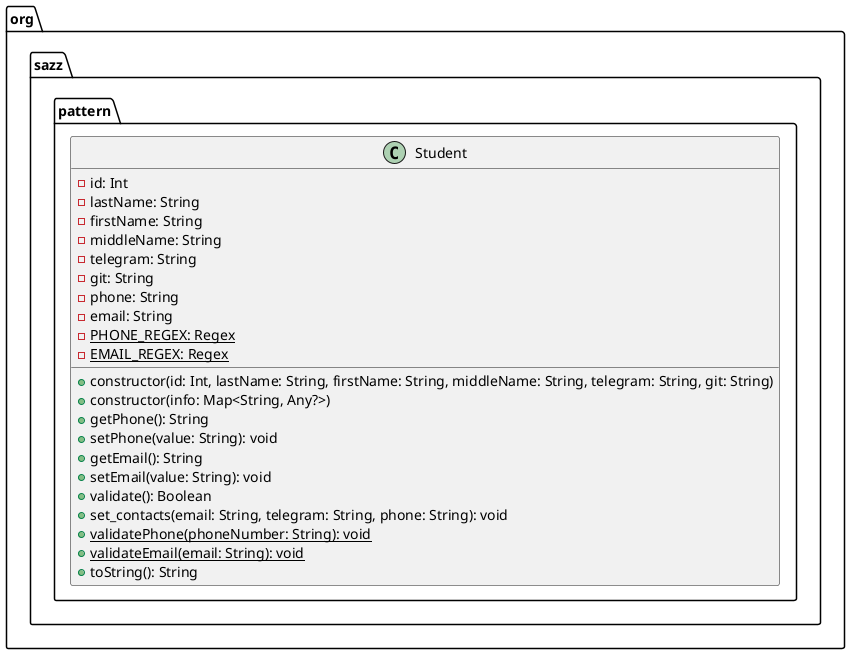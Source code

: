 @startuml
package org.sazz.pattern {
    class Student {
        - id: Int
        - lastName: String
        - firstName: String
        - middleName: String
        - telegram: String
        - git: String
        - phone: String
        - email: String
        + constructor(id: Int, lastName: String, firstName: String, middleName: String, telegram: String, git: String)
        + constructor(info: Map<String, Any?>)
        + getPhone(): String
        + setPhone(value: String): void
        + getEmail(): String
        + setEmail(value: String): void
        + validate(): Boolean
        + set_contacts(email: String, telegram: String, phone: String): void
        {static} - PHONE_REGEX: Regex
        {static} - EMAIL_REGEX: Regex
        {static} + validatePhone(phoneNumber: String): void
        {static} + validateEmail(email: String): void
        + toString(): String
    }
}
@enduml